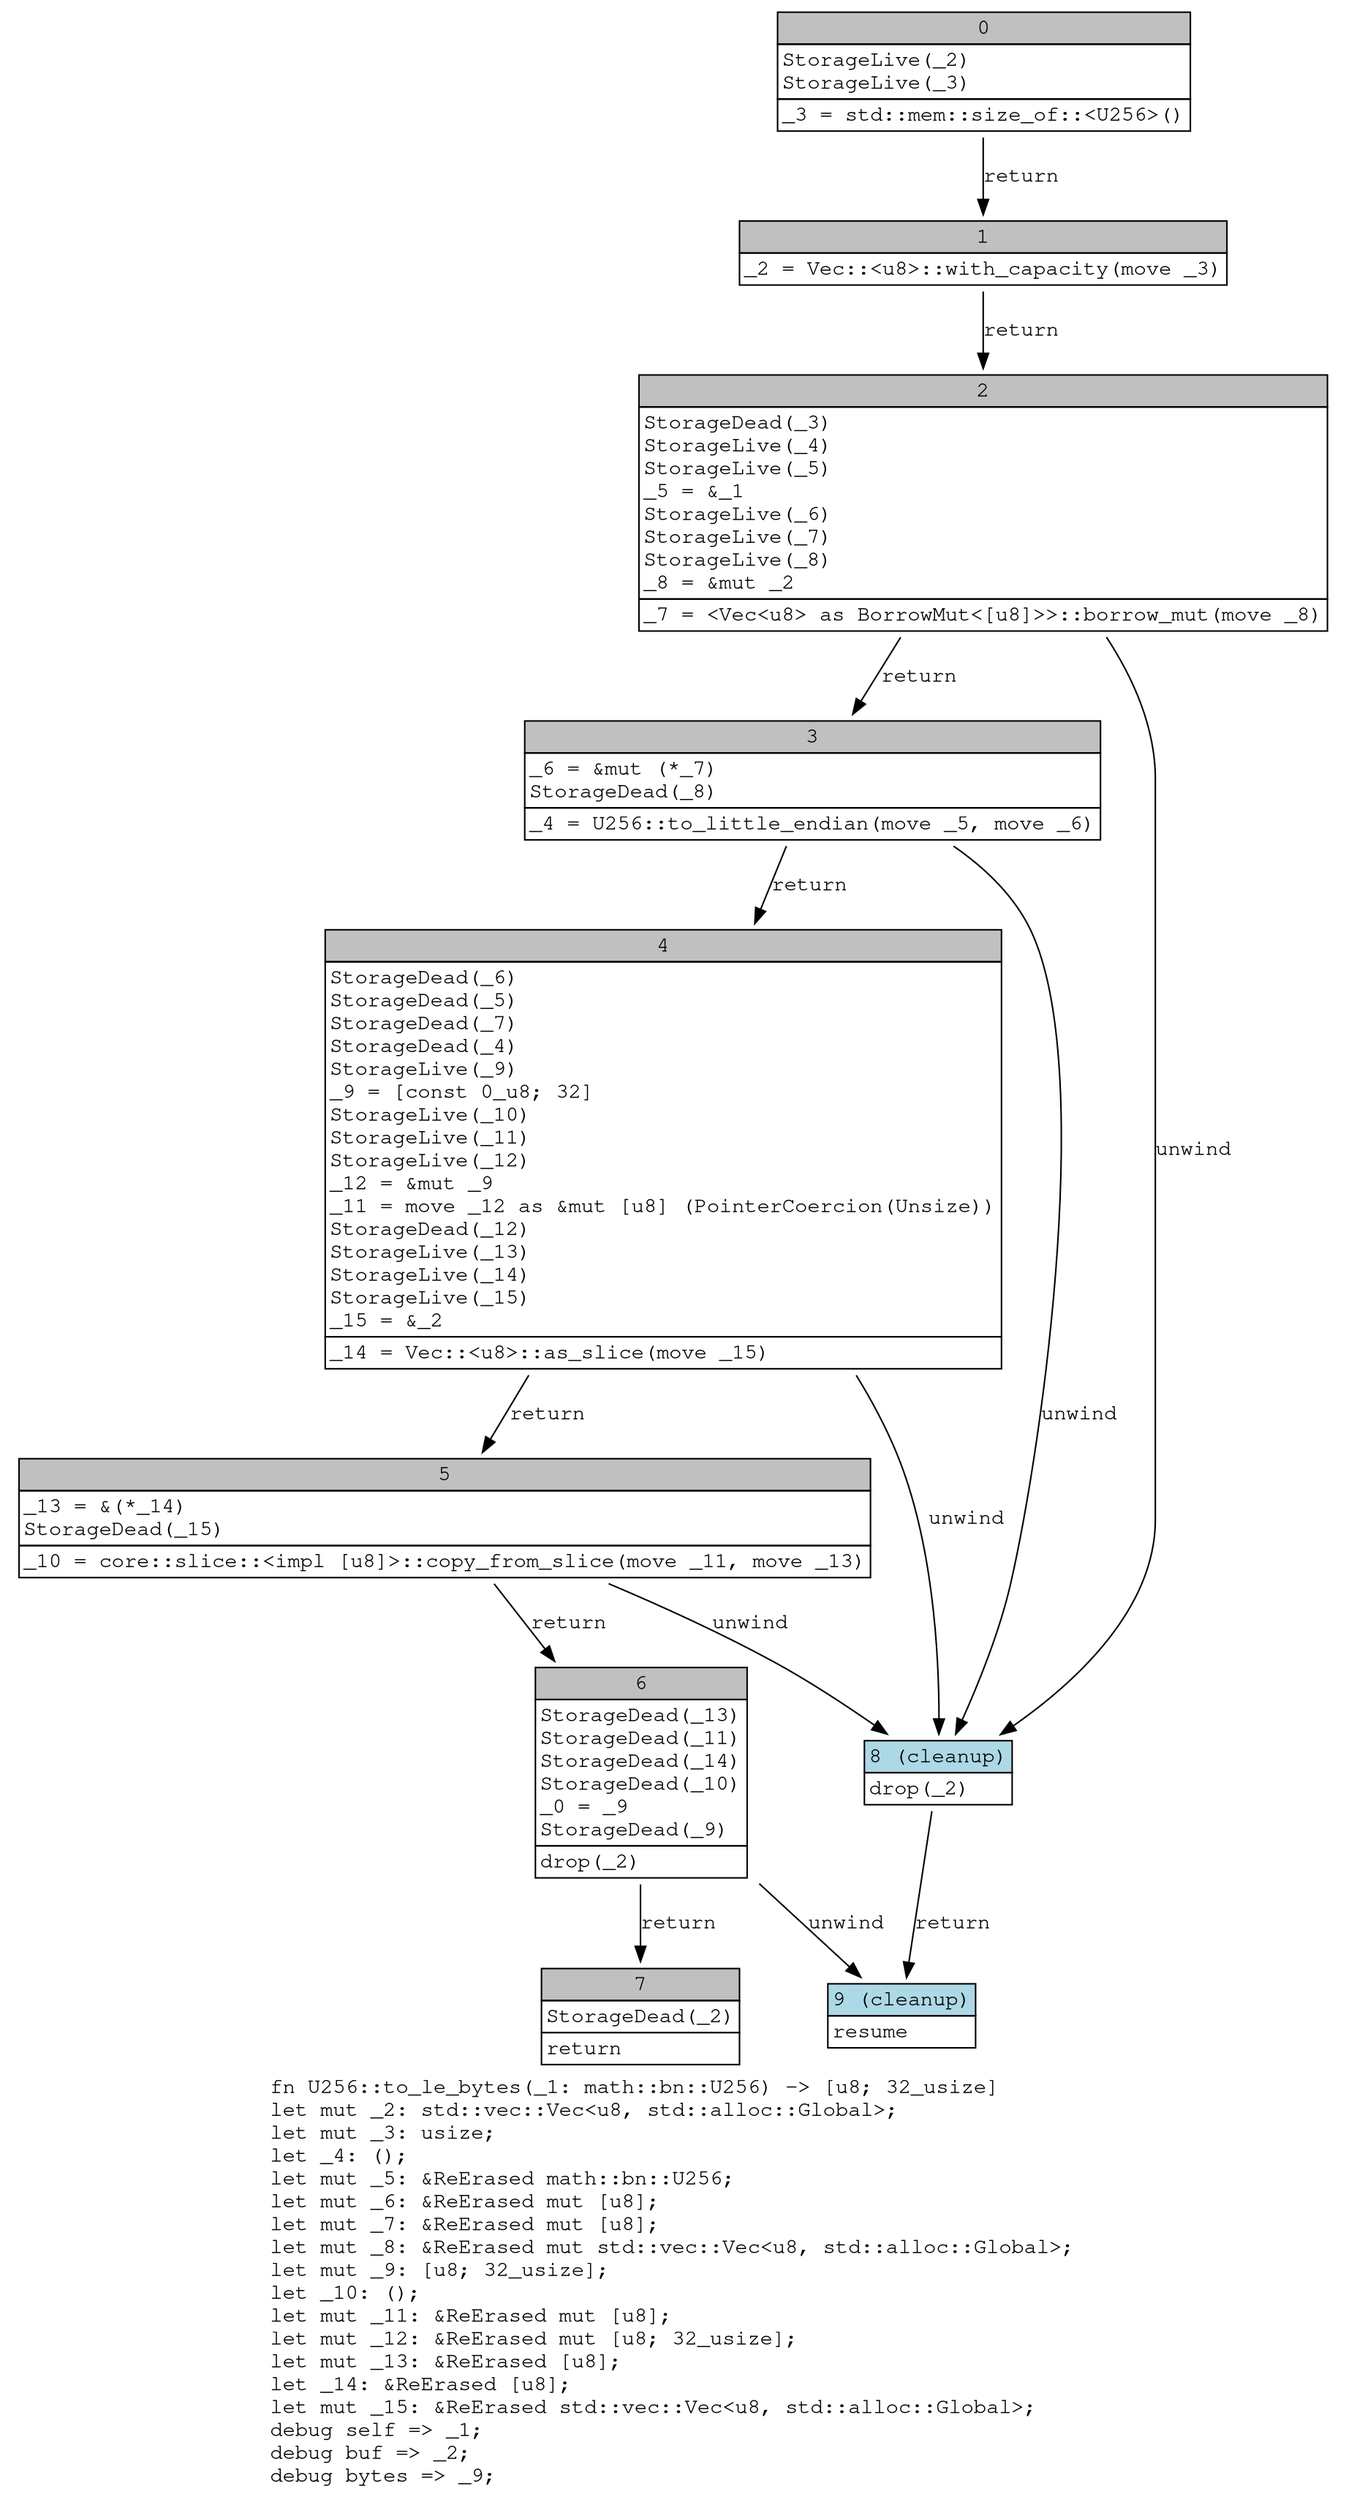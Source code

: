 digraph Mir_0_1933 {
    graph [fontname="Courier, monospace"];
    node [fontname="Courier, monospace"];
    edge [fontname="Courier, monospace"];
    label=<fn U256::to_le_bytes(_1: math::bn::U256) -&gt; [u8; 32_usize]<br align="left"/>let mut _2: std::vec::Vec&lt;u8, std::alloc::Global&gt;;<br align="left"/>let mut _3: usize;<br align="left"/>let _4: ();<br align="left"/>let mut _5: &amp;ReErased math::bn::U256;<br align="left"/>let mut _6: &amp;ReErased mut [u8];<br align="left"/>let mut _7: &amp;ReErased mut [u8];<br align="left"/>let mut _8: &amp;ReErased mut std::vec::Vec&lt;u8, std::alloc::Global&gt;;<br align="left"/>let mut _9: [u8; 32_usize];<br align="left"/>let _10: ();<br align="left"/>let mut _11: &amp;ReErased mut [u8];<br align="left"/>let mut _12: &amp;ReErased mut [u8; 32_usize];<br align="left"/>let mut _13: &amp;ReErased [u8];<br align="left"/>let _14: &amp;ReErased [u8];<br align="left"/>let mut _15: &amp;ReErased std::vec::Vec&lt;u8, std::alloc::Global&gt;;<br align="left"/>debug self =&gt; _1;<br align="left"/>debug buf =&gt; _2;<br align="left"/>debug bytes =&gt; _9;<br align="left"/>>;
    bb0__0_1933 [shape="none", label=<<table border="0" cellborder="1" cellspacing="0"><tr><td bgcolor="gray" align="center" colspan="1">0</td></tr><tr><td align="left" balign="left">StorageLive(_2)<br/>StorageLive(_3)<br/></td></tr><tr><td align="left">_3 = std::mem::size_of::&lt;U256&gt;()</td></tr></table>>];
    bb1__0_1933 [shape="none", label=<<table border="0" cellborder="1" cellspacing="0"><tr><td bgcolor="gray" align="center" colspan="1">1</td></tr><tr><td align="left">_2 = Vec::&lt;u8&gt;::with_capacity(move _3)</td></tr></table>>];
    bb2__0_1933 [shape="none", label=<<table border="0" cellborder="1" cellspacing="0"><tr><td bgcolor="gray" align="center" colspan="1">2</td></tr><tr><td align="left" balign="left">StorageDead(_3)<br/>StorageLive(_4)<br/>StorageLive(_5)<br/>_5 = &amp;_1<br/>StorageLive(_6)<br/>StorageLive(_7)<br/>StorageLive(_8)<br/>_8 = &amp;mut _2<br/></td></tr><tr><td align="left">_7 = &lt;Vec&lt;u8&gt; as BorrowMut&lt;[u8]&gt;&gt;::borrow_mut(move _8)</td></tr></table>>];
    bb3__0_1933 [shape="none", label=<<table border="0" cellborder="1" cellspacing="0"><tr><td bgcolor="gray" align="center" colspan="1">3</td></tr><tr><td align="left" balign="left">_6 = &amp;mut (*_7)<br/>StorageDead(_8)<br/></td></tr><tr><td align="left">_4 = U256::to_little_endian(move _5, move _6)</td></tr></table>>];
    bb4__0_1933 [shape="none", label=<<table border="0" cellborder="1" cellspacing="0"><tr><td bgcolor="gray" align="center" colspan="1">4</td></tr><tr><td align="left" balign="left">StorageDead(_6)<br/>StorageDead(_5)<br/>StorageDead(_7)<br/>StorageDead(_4)<br/>StorageLive(_9)<br/>_9 = [const 0_u8; 32]<br/>StorageLive(_10)<br/>StorageLive(_11)<br/>StorageLive(_12)<br/>_12 = &amp;mut _9<br/>_11 = move _12 as &amp;mut [u8] (PointerCoercion(Unsize))<br/>StorageDead(_12)<br/>StorageLive(_13)<br/>StorageLive(_14)<br/>StorageLive(_15)<br/>_15 = &amp;_2<br/></td></tr><tr><td align="left">_14 = Vec::&lt;u8&gt;::as_slice(move _15)</td></tr></table>>];
    bb5__0_1933 [shape="none", label=<<table border="0" cellborder="1" cellspacing="0"><tr><td bgcolor="gray" align="center" colspan="1">5</td></tr><tr><td align="left" balign="left">_13 = &amp;(*_14)<br/>StorageDead(_15)<br/></td></tr><tr><td align="left">_10 = core::slice::&lt;impl [u8]&gt;::copy_from_slice(move _11, move _13)</td></tr></table>>];
    bb6__0_1933 [shape="none", label=<<table border="0" cellborder="1" cellspacing="0"><tr><td bgcolor="gray" align="center" colspan="1">6</td></tr><tr><td align="left" balign="left">StorageDead(_13)<br/>StorageDead(_11)<br/>StorageDead(_14)<br/>StorageDead(_10)<br/>_0 = _9<br/>StorageDead(_9)<br/></td></tr><tr><td align="left">drop(_2)</td></tr></table>>];
    bb7__0_1933 [shape="none", label=<<table border="0" cellborder="1" cellspacing="0"><tr><td bgcolor="gray" align="center" colspan="1">7</td></tr><tr><td align="left" balign="left">StorageDead(_2)<br/></td></tr><tr><td align="left">return</td></tr></table>>];
    bb8__0_1933 [shape="none", label=<<table border="0" cellborder="1" cellspacing="0"><tr><td bgcolor="lightblue" align="center" colspan="1">8 (cleanup)</td></tr><tr><td align="left">drop(_2)</td></tr></table>>];
    bb9__0_1933 [shape="none", label=<<table border="0" cellborder="1" cellspacing="0"><tr><td bgcolor="lightblue" align="center" colspan="1">9 (cleanup)</td></tr><tr><td align="left">resume</td></tr></table>>];
    bb0__0_1933 -> bb1__0_1933 [label="return"];
    bb1__0_1933 -> bb2__0_1933 [label="return"];
    bb2__0_1933 -> bb3__0_1933 [label="return"];
    bb2__0_1933 -> bb8__0_1933 [label="unwind"];
    bb3__0_1933 -> bb4__0_1933 [label="return"];
    bb3__0_1933 -> bb8__0_1933 [label="unwind"];
    bb4__0_1933 -> bb5__0_1933 [label="return"];
    bb4__0_1933 -> bb8__0_1933 [label="unwind"];
    bb5__0_1933 -> bb6__0_1933 [label="return"];
    bb5__0_1933 -> bb8__0_1933 [label="unwind"];
    bb6__0_1933 -> bb7__0_1933 [label="return"];
    bb6__0_1933 -> bb9__0_1933 [label="unwind"];
    bb8__0_1933 -> bb9__0_1933 [label="return"];
}
